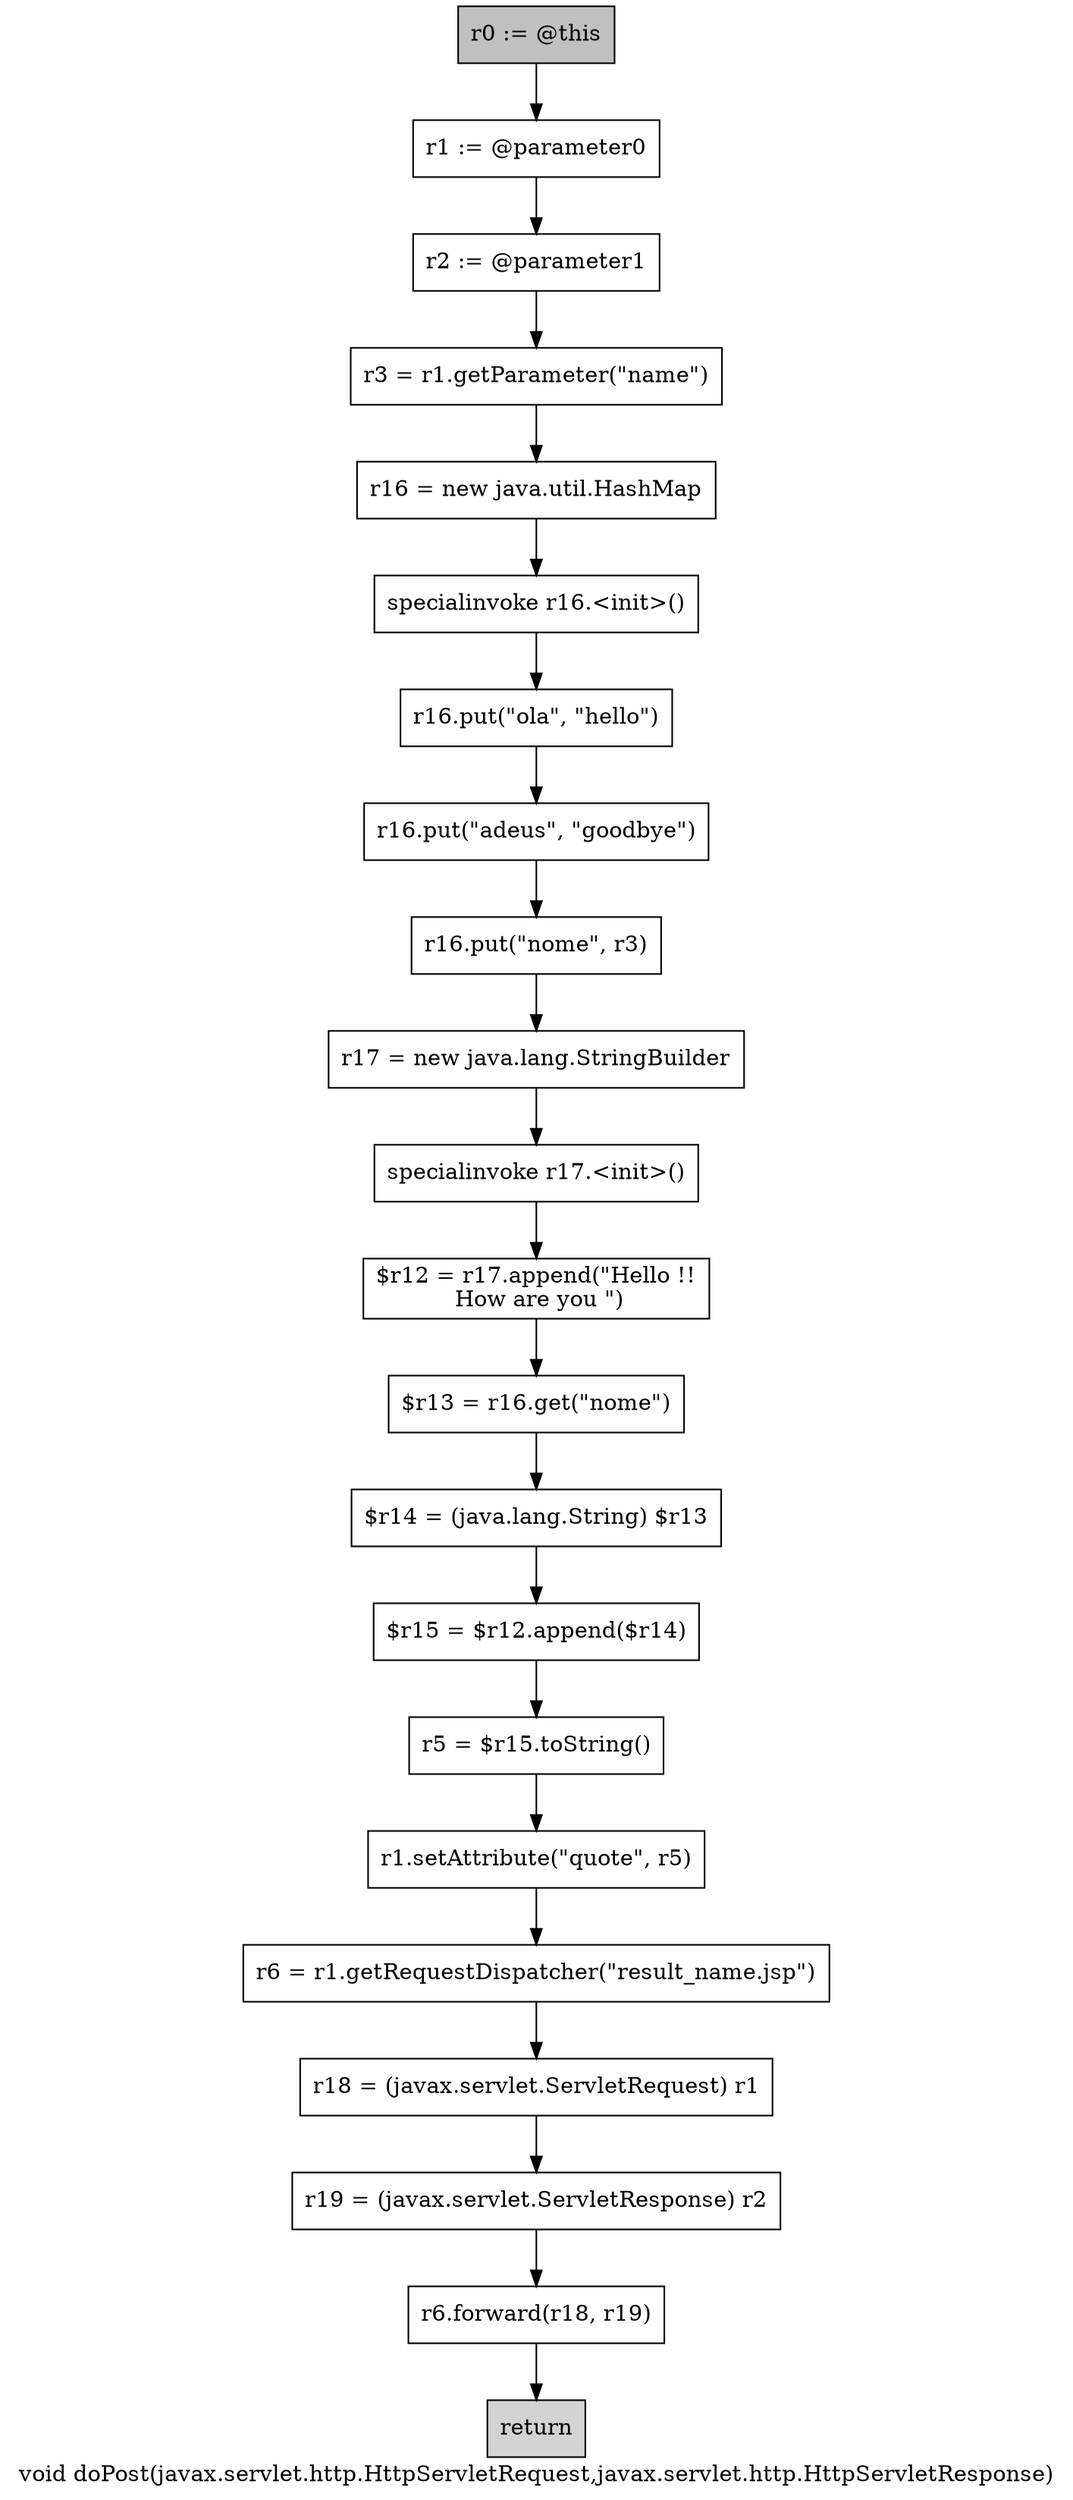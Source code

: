 digraph "void doPost(javax.servlet.http.HttpServletRequest,javax.servlet.http.HttpServletResponse)" {
    label="void doPost(javax.servlet.http.HttpServletRequest,javax.servlet.http.HttpServletResponse)";
    node [shape=box];
    "0" [style=filled,fillcolor=gray,label="r0 := @this",];
    "1" [label="r1 := @parameter0",];
    "0"->"1";
    "2" [label="r2 := @parameter1",];
    "1"->"2";
    "3" [label="r3 = r1.getParameter(\"name\")",];
    "2"->"3";
    "4" [label="r16 = new java.util.HashMap",];
    "3"->"4";
    "5" [label="specialinvoke r16.<init>()",];
    "4"->"5";
    "6" [label="r16.put(\"ola\", \"hello\")",];
    "5"->"6";
    "7" [label="r16.put(\"adeus\", \"goodbye\")",];
    "6"->"7";
    "8" [label="r16.put(\"nome\", r3)",];
    "7"->"8";
    "9" [label="r17 = new java.lang.StringBuilder",];
    "8"->"9";
    "10" [label="specialinvoke r17.<init>()",];
    "9"->"10";
    "11" [label="$r12 = r17.append(\"Hello !!\n How are you \")",];
    "10"->"11";
    "12" [label="$r13 = r16.get(\"nome\")",];
    "11"->"12";
    "13" [label="$r14 = (java.lang.String) $r13",];
    "12"->"13";
    "14" [label="$r15 = $r12.append($r14)",];
    "13"->"14";
    "15" [label="r5 = $r15.toString()",];
    "14"->"15";
    "16" [label="r1.setAttribute(\"quote\", r5)",];
    "15"->"16";
    "17" [label="r6 = r1.getRequestDispatcher(\"result_name.jsp\")",];
    "16"->"17";
    "18" [label="r18 = (javax.servlet.ServletRequest) r1",];
    "17"->"18";
    "19" [label="r19 = (javax.servlet.ServletResponse) r2",];
    "18"->"19";
    "20" [label="r6.forward(r18, r19)",];
    "19"->"20";
    "21" [style=filled,fillcolor=lightgray,label="return",];
    "20"->"21";
}
